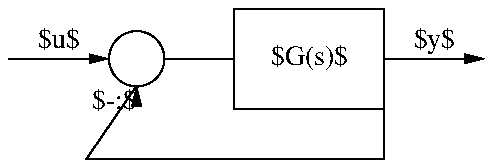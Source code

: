 .PS
  arrow "$u$" above
S: circle rad 10/72.27  # 10 pt
  line right 0.35
G: box "$G(s)$"
  arrow "$y$" above
  line down G.ht from last arrow then left last arrow.c.x-S.x then to S.s
  "$-\;$" below rjust
  arrow <- down 0.1 from S.s
.PE

